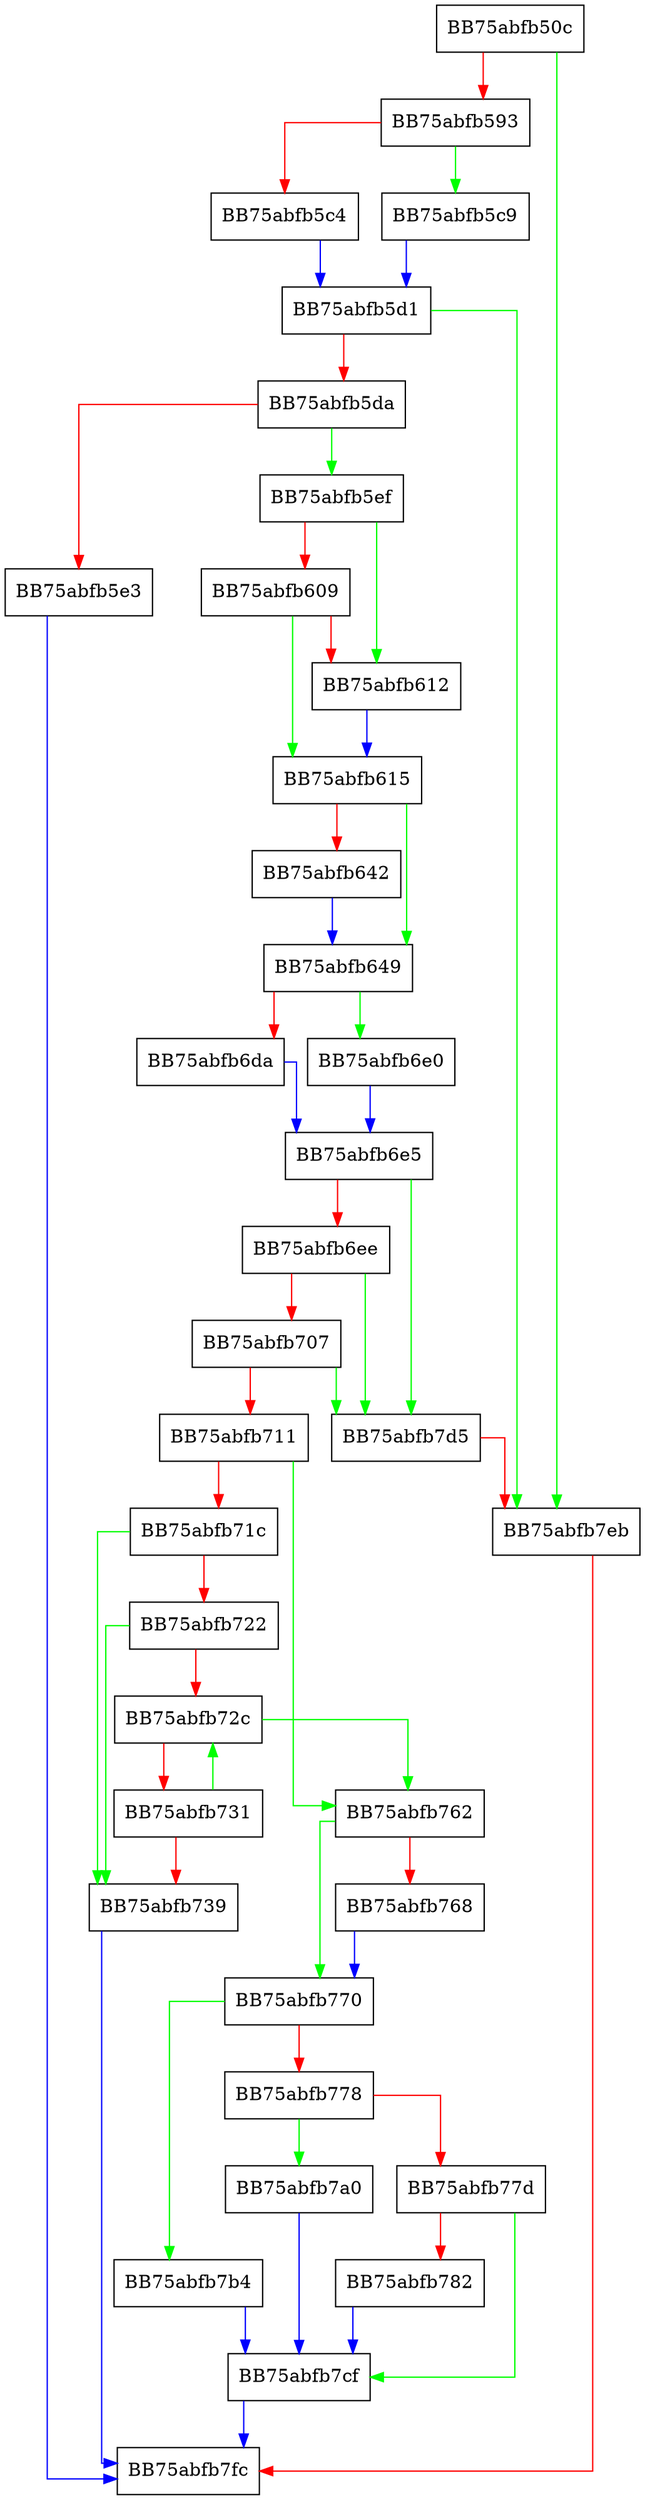digraph ZSTD_compressLiterals {
  node [shape="box"];
  graph [splines=ortho];
  BB75abfb50c -> BB75abfb7eb [color="green"];
  BB75abfb50c -> BB75abfb593 [color="red"];
  BB75abfb593 -> BB75abfb5c9 [color="green"];
  BB75abfb593 -> BB75abfb5c4 [color="red"];
  BB75abfb5c4 -> BB75abfb5d1 [color="blue"];
  BB75abfb5c9 -> BB75abfb5d1 [color="blue"];
  BB75abfb5d1 -> BB75abfb7eb [color="green"];
  BB75abfb5d1 -> BB75abfb5da [color="red"];
  BB75abfb5da -> BB75abfb5ef [color="green"];
  BB75abfb5da -> BB75abfb5e3 [color="red"];
  BB75abfb5e3 -> BB75abfb7fc [color="blue"];
  BB75abfb5ef -> BB75abfb612 [color="green"];
  BB75abfb5ef -> BB75abfb609 [color="red"];
  BB75abfb609 -> BB75abfb615 [color="green"];
  BB75abfb609 -> BB75abfb612 [color="red"];
  BB75abfb612 -> BB75abfb615 [color="blue"];
  BB75abfb615 -> BB75abfb649 [color="green"];
  BB75abfb615 -> BB75abfb642 [color="red"];
  BB75abfb642 -> BB75abfb649 [color="blue"];
  BB75abfb649 -> BB75abfb6e0 [color="green"];
  BB75abfb649 -> BB75abfb6da [color="red"];
  BB75abfb6da -> BB75abfb6e5 [color="blue"];
  BB75abfb6e0 -> BB75abfb6e5 [color="blue"];
  BB75abfb6e5 -> BB75abfb7d5 [color="green"];
  BB75abfb6e5 -> BB75abfb6ee [color="red"];
  BB75abfb6ee -> BB75abfb7d5 [color="green"];
  BB75abfb6ee -> BB75abfb707 [color="red"];
  BB75abfb707 -> BB75abfb7d5 [color="green"];
  BB75abfb707 -> BB75abfb711 [color="red"];
  BB75abfb711 -> BB75abfb762 [color="green"];
  BB75abfb711 -> BB75abfb71c [color="red"];
  BB75abfb71c -> BB75abfb739 [color="green"];
  BB75abfb71c -> BB75abfb722 [color="red"];
  BB75abfb722 -> BB75abfb739 [color="green"];
  BB75abfb722 -> BB75abfb72c [color="red"];
  BB75abfb72c -> BB75abfb762 [color="green"];
  BB75abfb72c -> BB75abfb731 [color="red"];
  BB75abfb731 -> BB75abfb72c [color="green"];
  BB75abfb731 -> BB75abfb739 [color="red"];
  BB75abfb739 -> BB75abfb7fc [color="blue"];
  BB75abfb762 -> BB75abfb770 [color="green"];
  BB75abfb762 -> BB75abfb768 [color="red"];
  BB75abfb768 -> BB75abfb770 [color="blue"];
  BB75abfb770 -> BB75abfb7b4 [color="green"];
  BB75abfb770 -> BB75abfb778 [color="red"];
  BB75abfb778 -> BB75abfb7a0 [color="green"];
  BB75abfb778 -> BB75abfb77d [color="red"];
  BB75abfb77d -> BB75abfb7cf [color="green"];
  BB75abfb77d -> BB75abfb782 [color="red"];
  BB75abfb782 -> BB75abfb7cf [color="blue"];
  BB75abfb7a0 -> BB75abfb7cf [color="blue"];
  BB75abfb7b4 -> BB75abfb7cf [color="blue"];
  BB75abfb7cf -> BB75abfb7fc [color="blue"];
  BB75abfb7d5 -> BB75abfb7eb [color="red"];
  BB75abfb7eb -> BB75abfb7fc [color="red"];
}